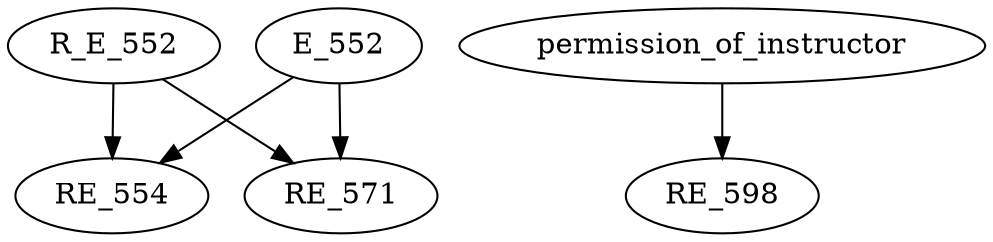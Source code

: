 digraph G {
    edge [color=black];
    R_E_552 -> RE_554;
    E_552 -> RE_554;
    edge [color=black];
    R_E_552 -> RE_571;
    E_552 -> RE_571;
    edge [color=black];
    permission_of_instructor -> RE_598;
}
